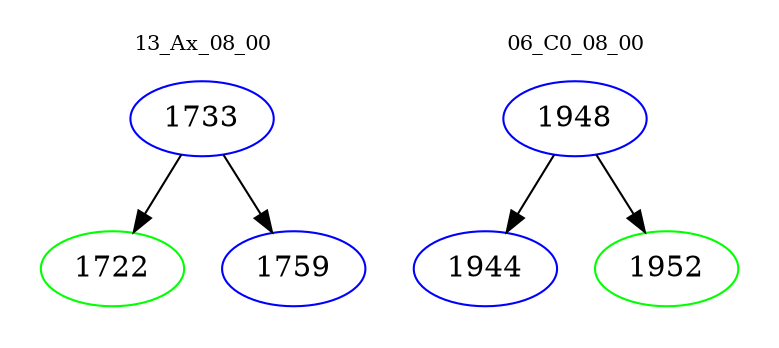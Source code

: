 digraph{
subgraph cluster_0 {
color = white
label = "13_Ax_08_00";
fontsize=10;
T0_1733 [label="1733", color="blue"]
T0_1733 -> T0_1722 [color="black"]
T0_1722 [label="1722", color="green"]
T0_1733 -> T0_1759 [color="black"]
T0_1759 [label="1759", color="blue"]
}
subgraph cluster_1 {
color = white
label = "06_C0_08_00";
fontsize=10;
T1_1948 [label="1948", color="blue"]
T1_1948 -> T1_1944 [color="black"]
T1_1944 [label="1944", color="blue"]
T1_1948 -> T1_1952 [color="black"]
T1_1952 [label="1952", color="green"]
}
}
